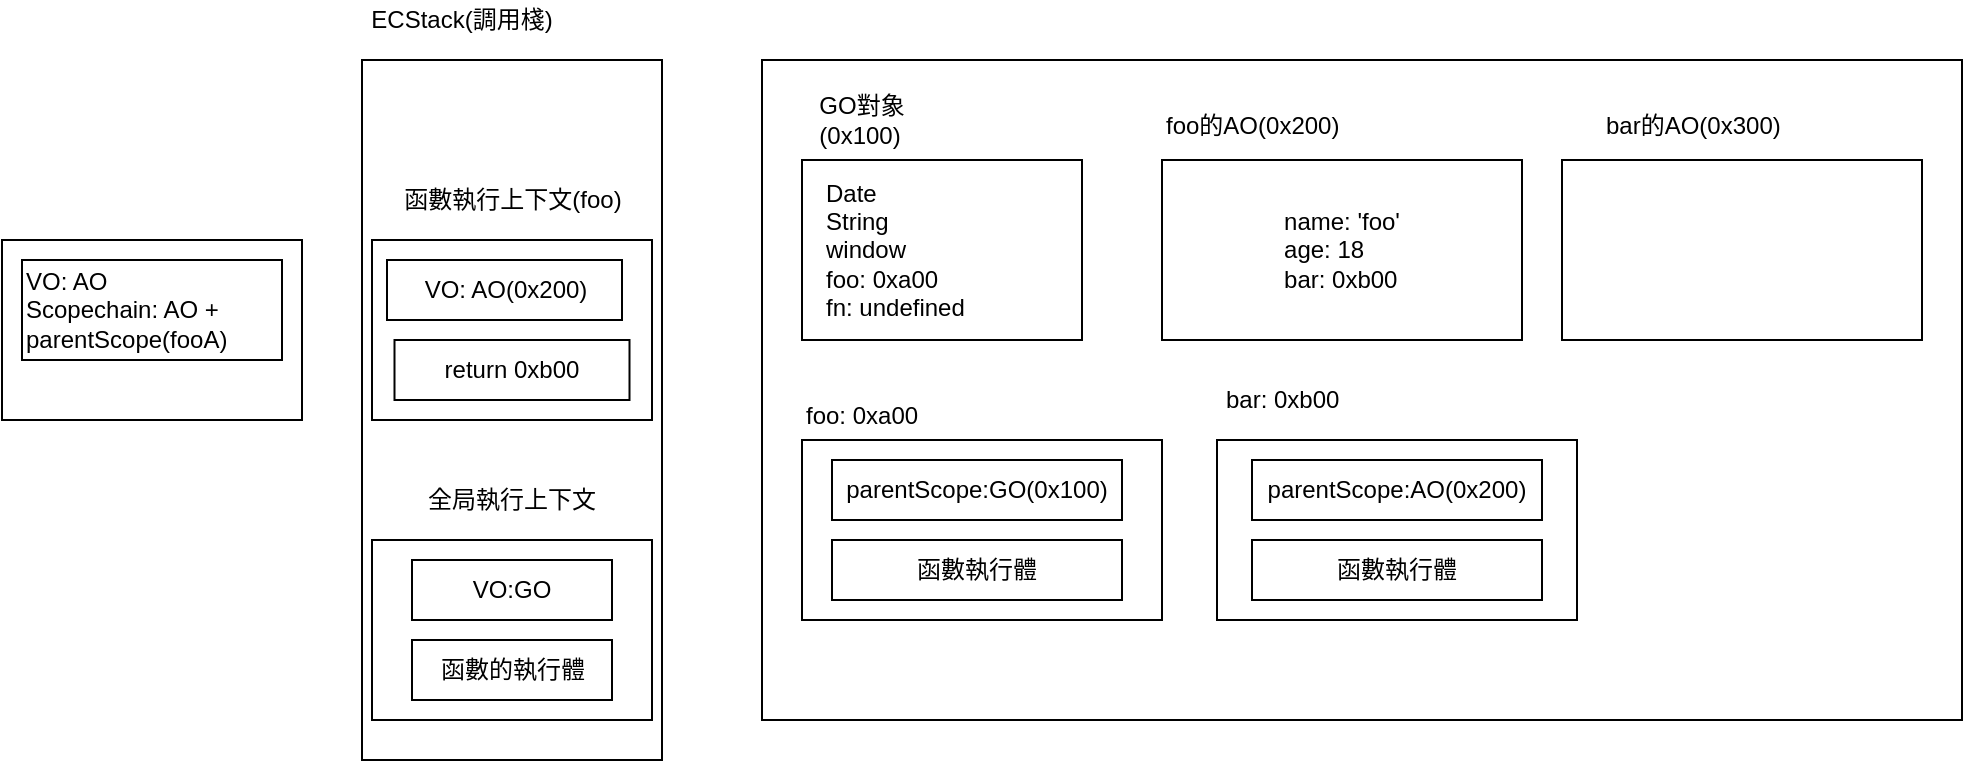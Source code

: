 <mxfile>
    <diagram id="-EDvKsTocVIXYLD7UzhL" name="第1頁">
        <mxGraphModel dx="994" dy="304" grid="1" gridSize="10" guides="1" tooltips="1" connect="1" arrows="1" fold="1" page="1" pageScale="1" pageWidth="827" pageHeight="1169" math="0" shadow="0">
            <root>
                <mxCell id="0"/>
                <mxCell id="1" parent="0"/>
                <mxCell id="3" value="" style="rounded=0;whiteSpace=wrap;html=1;" parent="1" vertex="1">
                    <mxGeometry x="280" y="120" width="600" height="330" as="geometry"/>
                </mxCell>
                <mxCell id="23" value="" style="rounded=0;whiteSpace=wrap;html=1;" parent="1" vertex="1">
                    <mxGeometry x="507.5" y="310" width="180" height="90" as="geometry"/>
                </mxCell>
                <mxCell id="2" value="" style="rounded=0;whiteSpace=wrap;html=1;" parent="1" vertex="1">
                    <mxGeometry x="80" y="120" width="150" height="350" as="geometry"/>
                </mxCell>
                <mxCell id="4" value="&lt;div style=&quot;text-align: left&quot;&gt;&lt;span&gt;GO對象&lt;/span&gt;&lt;/div&gt;&lt;div style=&quot;text-align: left&quot;&gt;&lt;span&gt;(0x100)&lt;/span&gt;&lt;/div&gt;" style="text;html=1;strokeColor=none;fillColor=none;align=center;verticalAlign=middle;whiteSpace=wrap;rounded=0;" parent="1" vertex="1">
                    <mxGeometry x="300" y="140" width="60" height="20" as="geometry"/>
                </mxCell>
                <mxCell id="5" value="" style="rounded=0;whiteSpace=wrap;html=1;" parent="1" vertex="1">
                    <mxGeometry x="300" y="170" width="140" height="90" as="geometry"/>
                </mxCell>
                <mxCell id="7" value="Date&lt;br&gt;&lt;div&gt;&lt;span&gt;String&lt;/span&gt;&lt;/div&gt;&lt;div&gt;&lt;span&gt;window&lt;/span&gt;&lt;/div&gt;&lt;div&gt;&lt;span&gt;foo: 0xa00&lt;/span&gt;&lt;/div&gt;&lt;div&gt;fn: undefined&lt;/div&gt;" style="text;html=1;strokeColor=none;fillColor=none;align=left;verticalAlign=middle;whiteSpace=wrap;rounded=0;" parent="1" vertex="1">
                    <mxGeometry x="310" y="180" width="80" height="70" as="geometry"/>
                </mxCell>
                <mxCell id="9" value="ECStack(調用棧)" style="text;html=1;strokeColor=none;fillColor=none;align=center;verticalAlign=middle;whiteSpace=wrap;rounded=0;" parent="1" vertex="1">
                    <mxGeometry x="80" y="90" width="100" height="20" as="geometry"/>
                </mxCell>
                <mxCell id="10" value="" style="rounded=0;whiteSpace=wrap;html=1;" parent="1" vertex="1">
                    <mxGeometry x="85" y="360" width="140" height="90" as="geometry"/>
                </mxCell>
                <mxCell id="11" value="全局執行上下文" style="text;html=1;strokeColor=none;fillColor=none;align=center;verticalAlign=middle;whiteSpace=wrap;rounded=0;" parent="1" vertex="1">
                    <mxGeometry x="105" y="330" width="100" height="20" as="geometry"/>
                </mxCell>
                <mxCell id="12" value="" style="rounded=0;whiteSpace=wrap;html=1;" parent="1" vertex="1">
                    <mxGeometry x="105" y="370" width="100" height="30" as="geometry"/>
                </mxCell>
                <mxCell id="13" value="VO:GO" style="text;html=1;strokeColor=none;fillColor=none;align=center;verticalAlign=middle;whiteSpace=wrap;rounded=0;" parent="1" vertex="1">
                    <mxGeometry x="105" y="375" width="100" height="20" as="geometry"/>
                </mxCell>
                <mxCell id="16" value="" style="rounded=0;whiteSpace=wrap;html=1;" parent="1" vertex="1">
                    <mxGeometry x="300" y="310" width="180" height="90" as="geometry"/>
                </mxCell>
                <mxCell id="17" value="&lt;span&gt;foo: 0xa00&lt;/span&gt;" style="text;html=1;strokeColor=none;fillColor=none;align=left;verticalAlign=middle;whiteSpace=wrap;rounded=0;" parent="1" vertex="1">
                    <mxGeometry x="300" y="285" width="60" height="25" as="geometry"/>
                </mxCell>
                <mxCell id="18" value="parentScope:GO(0x100)" style="rounded=0;whiteSpace=wrap;html=1;" parent="1" vertex="1">
                    <mxGeometry x="315" y="320" width="145" height="30" as="geometry"/>
                </mxCell>
                <mxCell id="19" value="函數執行體" style="rounded=0;whiteSpace=wrap;html=1;" parent="1" vertex="1">
                    <mxGeometry x="315" y="360" width="145" height="30" as="geometry"/>
                </mxCell>
                <mxCell id="20" value="&lt;span&gt;bar: 0xb00&lt;/span&gt;" style="text;html=1;strokeColor=none;fillColor=none;align=left;verticalAlign=middle;whiteSpace=wrap;rounded=0;" parent="1" vertex="1">
                    <mxGeometry x="510" y="277.5" width="90" height="25" as="geometry"/>
                </mxCell>
                <mxCell id="21" value="parentScope:AO(0x200)" style="rounded=0;whiteSpace=wrap;html=1;" parent="1" vertex="1">
                    <mxGeometry x="525" y="320" width="145" height="30" as="geometry"/>
                </mxCell>
                <mxCell id="22" value="函數執行體" style="rounded=0;whiteSpace=wrap;html=1;" parent="1" vertex="1">
                    <mxGeometry x="525" y="360" width="145" height="30" as="geometry"/>
                </mxCell>
                <mxCell id="24" value="&lt;div style=&quot;text-align: left&quot;&gt;&lt;span&gt;name: 'foo'&lt;/span&gt;&lt;/div&gt;&lt;div style=&quot;text-align: left&quot;&gt;&lt;span&gt;age: 18&lt;/span&gt;&lt;/div&gt;&lt;div style=&quot;text-align: left&quot;&gt;&lt;span&gt;bar: 0xb00&lt;/span&gt;&lt;/div&gt;" style="rounded=0;whiteSpace=wrap;html=1;" parent="1" vertex="1">
                    <mxGeometry x="480" y="170" width="180" height="90" as="geometry"/>
                </mxCell>
                <mxCell id="25" value="&lt;span&gt;foo的AO(0x200)&lt;/span&gt;" style="text;html=1;strokeColor=none;fillColor=none;align=left;verticalAlign=middle;whiteSpace=wrap;rounded=0;" parent="1" vertex="1">
                    <mxGeometry x="480" y="140" width="100" height="25" as="geometry"/>
                </mxCell>
                <mxCell id="26" value="函數執行上下文(foo)" style="text;html=1;strokeColor=none;fillColor=none;align=center;verticalAlign=middle;whiteSpace=wrap;rounded=0;" parent="1" vertex="1">
                    <mxGeometry x="92.5" y="180" width="125" height="20" as="geometry"/>
                </mxCell>
                <mxCell id="27" value="" style="rounded=0;whiteSpace=wrap;html=1;" parent="1" vertex="1">
                    <mxGeometry x="85" y="210" width="140" height="90" as="geometry"/>
                </mxCell>
                <mxCell id="28" value="VO: AO(0x200)" style="rounded=0;whiteSpace=wrap;html=1;" parent="1" vertex="1">
                    <mxGeometry x="92.5" y="220" width="117.5" height="30" as="geometry"/>
                </mxCell>
                <mxCell id="29" value="&lt;div style=&quot;text-align: left&quot;&gt;return 0xb00&lt;/div&gt;" style="rounded=0;whiteSpace=wrap;html=1;" parent="1" vertex="1">
                    <mxGeometry x="96.25" y="260" width="117.5" height="30" as="geometry"/>
                </mxCell>
                <mxCell id="31" value="" style="rounded=0;whiteSpace=wrap;html=1;" parent="1" vertex="1">
                    <mxGeometry x="105" y="410" width="100" height="30" as="geometry"/>
                </mxCell>
                <mxCell id="32" value="函數的執行體" style="text;html=1;strokeColor=none;fillColor=none;align=center;verticalAlign=middle;whiteSpace=wrap;rounded=0;" parent="1" vertex="1">
                    <mxGeometry x="115.63" y="415" width="78.75" height="20" as="geometry"/>
                </mxCell>
                <mxCell id="33" value="&lt;span&gt;bar的AO(0x300)&lt;/span&gt;" style="text;html=1;strokeColor=none;fillColor=none;align=left;verticalAlign=middle;whiteSpace=wrap;rounded=0;" parent="1" vertex="1">
                    <mxGeometry x="700" y="140" width="100" height="25" as="geometry"/>
                </mxCell>
                <mxCell id="34" value="&lt;div style=&quot;text-align: left&quot;&gt;&lt;br&gt;&lt;/div&gt;" style="rounded=0;whiteSpace=wrap;html=1;" parent="1" vertex="1">
                    <mxGeometry x="680" y="170" width="180" height="90" as="geometry"/>
                </mxCell>
                <mxCell id="35" value="" style="rounded=0;whiteSpace=wrap;html=1;" parent="1" vertex="1">
                    <mxGeometry x="-100" y="210" width="150" height="90" as="geometry"/>
                </mxCell>
                <mxCell id="36" value="VO: AO&lt;br&gt;Scopechain: AO + parentScope(fooA)" style="rounded=0;whiteSpace=wrap;html=1;align=left;" parent="1" vertex="1">
                    <mxGeometry x="-90" y="220" width="130" height="50" as="geometry"/>
                </mxCell>
            </root>
        </mxGraphModel>
    </diagram>
</mxfile>